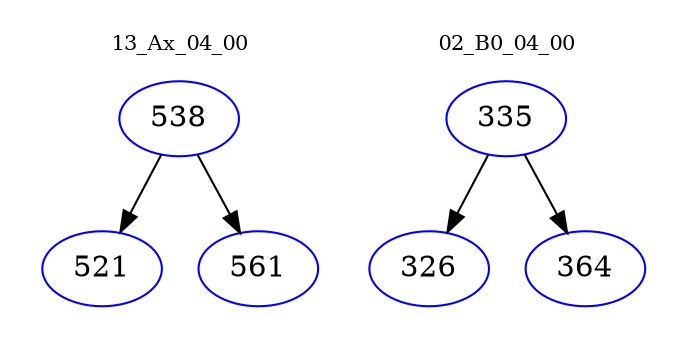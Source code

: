 digraph{
subgraph cluster_0 {
color = white
label = "13_Ax_04_00";
fontsize=10;
T0_538 [label="538", color="blue"]
T0_538 -> T0_521 [color="black"]
T0_521 [label="521", color="blue"]
T0_538 -> T0_561 [color="black"]
T0_561 [label="561", color="blue"]
}
subgraph cluster_1 {
color = white
label = "02_B0_04_00";
fontsize=10;
T1_335 [label="335", color="blue"]
T1_335 -> T1_326 [color="black"]
T1_326 [label="326", color="blue"]
T1_335 -> T1_364 [color="black"]
T1_364 [label="364", color="blue"]
}
}
